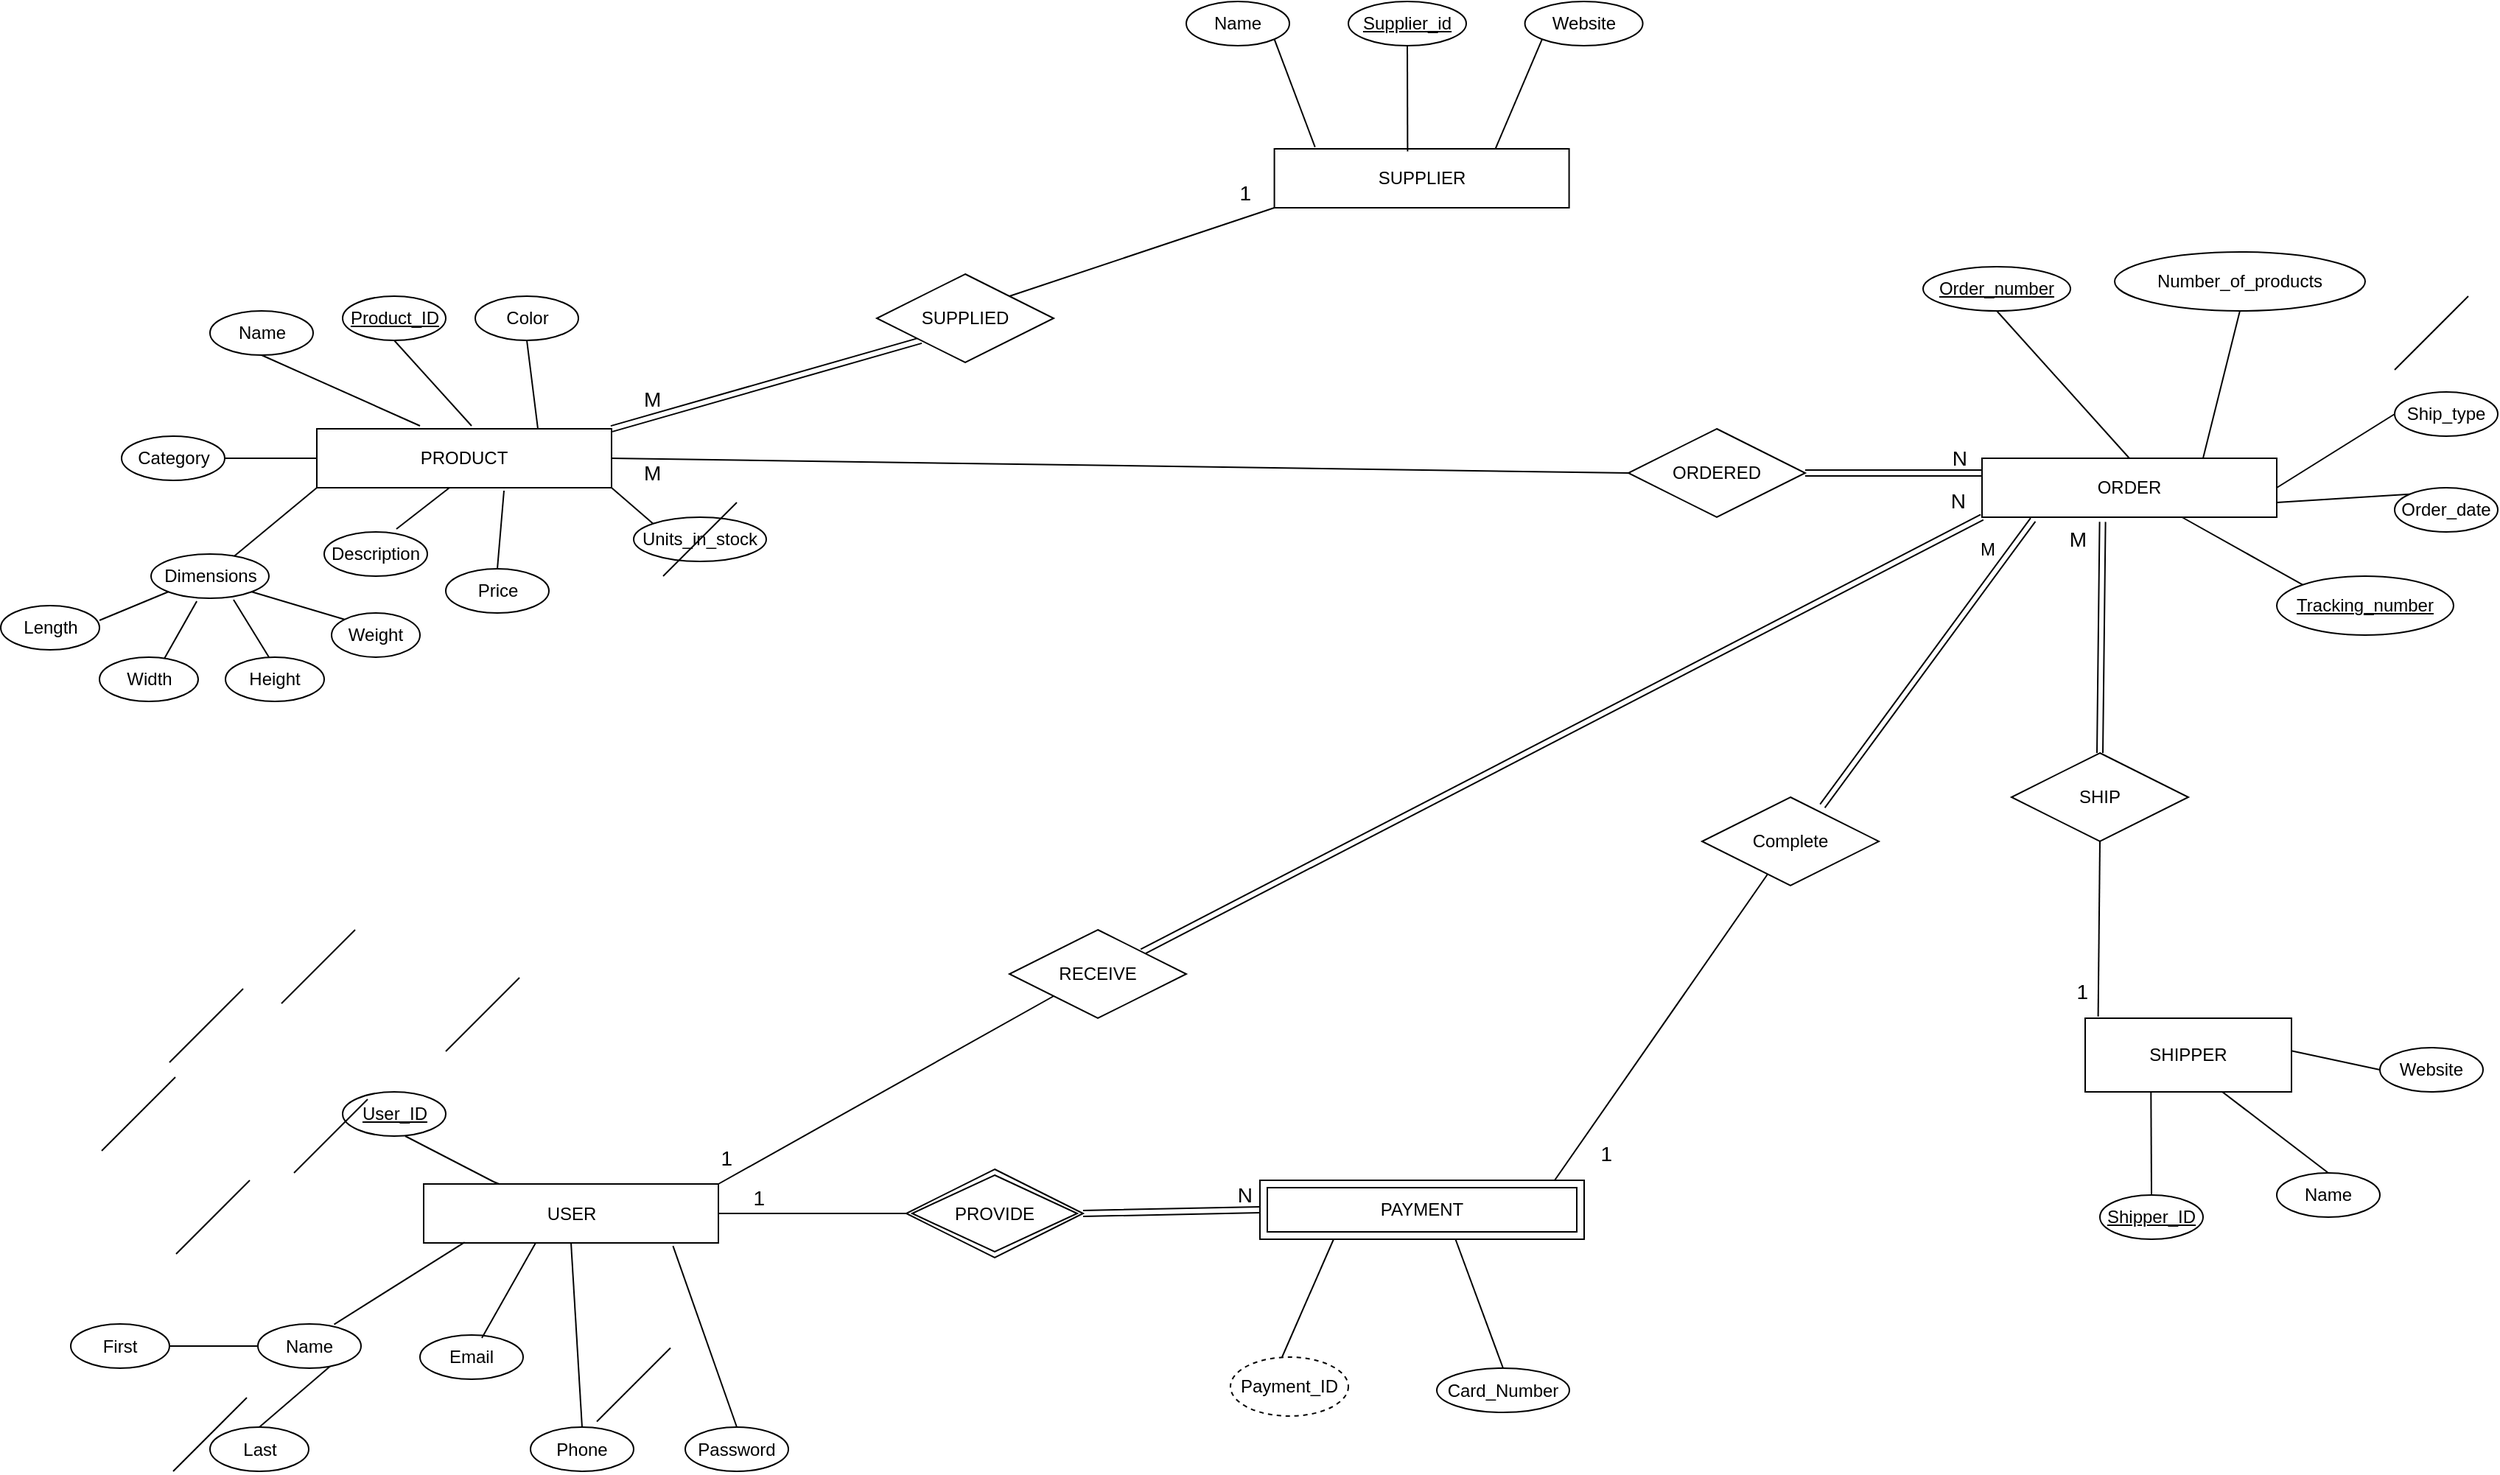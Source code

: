 <mxfile version="14.5.10" type="github">
  <diagram id="3i-3SIlNTPq4TQIizfsc" name="Page-1">
    <mxGraphModel dx="3092" dy="1292" grid="1" gridSize="10" guides="1" tooltips="1" connect="1" arrows="1" fold="1" page="1" pageScale="1" pageWidth="1200" pageHeight="1920" math="0" shadow="0">
      <root>
        <mxCell id="0" />
        <mxCell id="1" parent="0" />
        <mxCell id="3DuDrnzEsan1U2cVSjnY-1" value="PRODUCT" style="whiteSpace=wrap;html=1;align=center;" parent="1" vertex="1">
          <mxGeometry x="-170" y="330" width="200" height="40" as="geometry" />
        </mxCell>
        <mxCell id="3DuDrnzEsan1U2cVSjnY-2" value="SUPPLIER" style="whiteSpace=wrap;html=1;align=center;" parent="1" vertex="1">
          <mxGeometry x="479.79" y="140" width="200" height="40" as="geometry" />
        </mxCell>
        <mxCell id="3DuDrnzEsan1U2cVSjnY-3" value="USER" style="whiteSpace=wrap;html=1;align=center;" parent="1" vertex="1">
          <mxGeometry x="-97.5" y="842.5" width="200" height="40" as="geometry" />
        </mxCell>
        <mxCell id="3DuDrnzEsan1U2cVSjnY-4" value="ORDER" style="whiteSpace=wrap;html=1;align=center;" parent="1" vertex="1">
          <mxGeometry x="960" y="350" width="200" height="40" as="geometry" />
        </mxCell>
        <mxCell id="3DuDrnzEsan1U2cVSjnY-7" value="&lt;u&gt;Product_ID&lt;/u&gt;" style="ellipse;whiteSpace=wrap;html=1;align=center;" parent="1" vertex="1">
          <mxGeometry x="-152.5" y="240" width="70" height="30" as="geometry" />
        </mxCell>
        <mxCell id="3DuDrnzEsan1U2cVSjnY-8" value="Name" style="ellipse;whiteSpace=wrap;html=1;align=center;" parent="1" vertex="1">
          <mxGeometry x="-242.5" y="250" width="70" height="30" as="geometry" />
        </mxCell>
        <mxCell id="3DuDrnzEsan1U2cVSjnY-11" value="Units_in_stock" style="ellipse;whiteSpace=wrap;html=1;align=center;" parent="1" vertex="1">
          <mxGeometry x="45" y="390" width="90" height="30" as="geometry" />
        </mxCell>
        <mxCell id="3DuDrnzEsan1U2cVSjnY-12" value="Price" style="ellipse;whiteSpace=wrap;html=1;align=center;" parent="1" vertex="1">
          <mxGeometry x="-82.5" y="425" width="70" height="30" as="geometry" />
        </mxCell>
        <mxCell id="3DuDrnzEsan1U2cVSjnY-13" value="Description" style="ellipse;whiteSpace=wrap;html=1;align=center;" parent="1" vertex="1">
          <mxGeometry x="-165" y="400" width="70" height="30" as="geometry" />
        </mxCell>
        <mxCell id="3DuDrnzEsan1U2cVSjnY-14" value="Category" style="ellipse;whiteSpace=wrap;html=1;align=center;" parent="1" vertex="1">
          <mxGeometry x="-302.5" y="335" width="70" height="30" as="geometry" />
        </mxCell>
        <mxCell id="3DuDrnzEsan1U2cVSjnY-15" value="Dimensions" style="ellipse;whiteSpace=wrap;html=1;align=center;" parent="1" vertex="1">
          <mxGeometry x="-282.5" y="415" width="80" height="30" as="geometry" />
        </mxCell>
        <mxCell id="3DuDrnzEsan1U2cVSjnY-27" value="" style="endArrow=none;html=1;rounded=0;entryX=0.5;entryY=1;entryDx=0;entryDy=0;" parent="1" target="3DuDrnzEsan1U2cVSjnY-7" edge="1">
          <mxGeometry relative="1" as="geometry">
            <mxPoint x="-65" y="328" as="sourcePoint" />
            <mxPoint x="310" y="460" as="targetPoint" />
          </mxGeometry>
        </mxCell>
        <mxCell id="3DuDrnzEsan1U2cVSjnY-28" value="" style="endArrow=none;html=1;rounded=0;entryX=0.5;entryY=1;entryDx=0;entryDy=0;" parent="1" target="3DuDrnzEsan1U2cVSjnY-8" edge="1">
          <mxGeometry relative="1" as="geometry">
            <mxPoint x="-100" y="328" as="sourcePoint" />
            <mxPoint x="-134" y="300" as="targetPoint" />
          </mxGeometry>
        </mxCell>
        <mxCell id="3DuDrnzEsan1U2cVSjnY-29" value="" style="endArrow=none;html=1;rounded=0;exitX=0.5;exitY=0;exitDx=0;exitDy=0;" parent="1" source="3DuDrnzEsan1U2cVSjnY-12" edge="1">
          <mxGeometry relative="1" as="geometry">
            <mxPoint x="-43" y="400" as="sourcePoint" />
            <mxPoint x="-43" y="372" as="targetPoint" />
          </mxGeometry>
        </mxCell>
        <mxCell id="3DuDrnzEsan1U2cVSjnY-30" value="" style="endArrow=none;html=1;rounded=0;entryX=0;entryY=0.5;entryDx=0;entryDy=0;exitX=1;exitY=0.5;exitDx=0;exitDy=0;" parent="1" source="3DuDrnzEsan1U2cVSjnY-14" target="3DuDrnzEsan1U2cVSjnY-1" edge="1">
          <mxGeometry relative="1" as="geometry">
            <mxPoint x="-186" y="398" as="sourcePoint" />
            <mxPoint x="-150" y="370" as="targetPoint" />
          </mxGeometry>
        </mxCell>
        <mxCell id="3DuDrnzEsan1U2cVSjnY-31" value="" style="endArrow=none;html=1;rounded=0;entryX=0.5;entryY=1;entryDx=0;entryDy=0;exitX=0.945;exitY=-0.05;exitDx=0;exitDy=0;exitPerimeter=0;" parent="1" edge="1">
          <mxGeometry relative="1" as="geometry">
            <mxPoint x="-116" y="398" as="sourcePoint" />
            <mxPoint x="-80" y="370" as="targetPoint" />
          </mxGeometry>
        </mxCell>
        <mxCell id="3DuDrnzEsan1U2cVSjnY-32" value="" style="endArrow=none;html=1;rounded=0;entryX=0.5;entryY=1;entryDx=0;entryDy=0;exitX=0.75;exitY=0;exitDx=0;exitDy=0;" parent="1" source="3DuDrnzEsan1U2cVSjnY-1" edge="1">
          <mxGeometry relative="1" as="geometry">
            <mxPoint x="-65" y="328" as="sourcePoint" />
            <mxPoint x="-27.5" y="270" as="targetPoint" />
          </mxGeometry>
        </mxCell>
        <mxCell id="3DuDrnzEsan1U2cVSjnY-33" value="" style="endArrow=none;html=1;rounded=0;entryX=0;entryY=0;entryDx=0;entryDy=0;exitX=1;exitY=1;exitDx=0;exitDy=0;" parent="1" source="3DuDrnzEsan1U2cVSjnY-1" target="3DuDrnzEsan1U2cVSjnY-11" edge="1">
          <mxGeometry relative="1" as="geometry">
            <mxPoint x="79" y="388" as="sourcePoint" />
            <mxPoint x="41.96" y="403" as="targetPoint" />
          </mxGeometry>
        </mxCell>
        <mxCell id="3DuDrnzEsan1U2cVSjnY-36" value="" style="endArrow=none;html=1;rounded=0;exitX=0;exitY=1;exitDx=0;exitDy=0;" parent="1" source="3DuDrnzEsan1U2cVSjnY-1" target="3DuDrnzEsan1U2cVSjnY-15" edge="1">
          <mxGeometry relative="1" as="geometry">
            <mxPoint x="-40" y="530" as="sourcePoint" />
            <mxPoint x="120" y="530" as="targetPoint" />
          </mxGeometry>
        </mxCell>
        <mxCell id="3DuDrnzEsan1U2cVSjnY-40" value="Weight" style="ellipse;whiteSpace=wrap;html=1;align=center;" parent="1" vertex="1">
          <mxGeometry x="-160" y="455" width="60" height="30" as="geometry" />
        </mxCell>
        <mxCell id="3DuDrnzEsan1U2cVSjnY-41" value="" style="endArrow=none;html=1;rounded=0;entryX=1;entryY=1;entryDx=0;entryDy=0;exitX=0;exitY=0;exitDx=0;exitDy=0;" parent="1" source="3DuDrnzEsan1U2cVSjnY-40" target="3DuDrnzEsan1U2cVSjnY-15" edge="1">
          <mxGeometry relative="1" as="geometry">
            <mxPoint x="10" y="570" as="sourcePoint" />
            <mxPoint x="170" y="570" as="targetPoint" />
          </mxGeometry>
        </mxCell>
        <mxCell id="3DuDrnzEsan1U2cVSjnY-42" value="" style="endArrow=none;html=1;rounded=0;entryX=0.7;entryY=1.033;entryDx=0;entryDy=0;exitX=0.5;exitY=0;exitDx=0;exitDy=0;entryPerimeter=0;" parent="1" target="3DuDrnzEsan1U2cVSjnY-15" edge="1">
          <mxGeometry relative="1" as="geometry">
            <mxPoint x="-202.5" y="485" as="sourcePoint" />
            <mxPoint x="200" y="600" as="targetPoint" />
          </mxGeometry>
        </mxCell>
        <mxCell id="3DuDrnzEsan1U2cVSjnY-43" value="" style="endArrow=none;html=1;rounded=0;exitX=0.733;exitY=0.033;exitDx=0;exitDy=0;entryX=0.388;entryY=1.067;entryDx=0;entryDy=0;entryPerimeter=0;exitPerimeter=0;" parent="1" target="3DuDrnzEsan1U2cVSjnY-15" edge="1">
          <mxGeometry relative="1" as="geometry">
            <mxPoint x="-273.52" y="485.99" as="sourcePoint" />
            <mxPoint x="330" y="480" as="targetPoint" />
          </mxGeometry>
        </mxCell>
        <mxCell id="3DuDrnzEsan1U2cVSjnY-45" value="" style="endArrow=none;html=1;rounded=0;exitX=1;exitY=0.5;exitDx=0;exitDy=0;entryX=0;entryY=1;entryDx=0;entryDy=0;" parent="1" target="3DuDrnzEsan1U2cVSjnY-15" edge="1">
          <mxGeometry relative="1" as="geometry">
            <mxPoint x="-317.5" y="460" as="sourcePoint" />
            <mxPoint x="310" y="460" as="targetPoint" />
          </mxGeometry>
        </mxCell>
        <mxCell id="3DuDrnzEsan1U2cVSjnY-50" value="Supplier_id" style="ellipse;whiteSpace=wrap;html=1;align=center;fontStyle=4;" parent="1" vertex="1">
          <mxGeometry x="530" y="40" width="80" height="30" as="geometry" />
        </mxCell>
        <mxCell id="3DuDrnzEsan1U2cVSjnY-51" value="Name" style="ellipse;whiteSpace=wrap;html=1;align=center;" parent="1" vertex="1">
          <mxGeometry x="420" y="40" width="70" height="30" as="geometry" />
        </mxCell>
        <mxCell id="3DuDrnzEsan1U2cVSjnY-52" value="Website" style="ellipse;whiteSpace=wrap;html=1;align=center;" parent="1" vertex="1">
          <mxGeometry x="649.79" y="40" width="80" height="30" as="geometry" />
        </mxCell>
        <mxCell id="3DuDrnzEsan1U2cVSjnY-53" value="" style="endArrow=none;html=1;rounded=0;entryX=0.138;entryY=-0.029;entryDx=0;entryDy=0;entryPerimeter=0;exitX=1;exitY=1;exitDx=0;exitDy=0;" parent="1" source="3DuDrnzEsan1U2cVSjnY-51" target="3DuDrnzEsan1U2cVSjnY-2" edge="1">
          <mxGeometry relative="1" as="geometry">
            <mxPoint x="439.79" y="379" as="sourcePoint" />
            <mxPoint x="599.79" y="379" as="targetPoint" />
          </mxGeometry>
        </mxCell>
        <mxCell id="3DuDrnzEsan1U2cVSjnY-54" value="" style="endArrow=none;html=1;rounded=0;entryX=0.452;entryY=0.043;entryDx=0;entryDy=0;exitX=0.5;exitY=1;exitDx=0;exitDy=0;entryPerimeter=0;" parent="1" source="3DuDrnzEsan1U2cVSjnY-50" target="3DuDrnzEsan1U2cVSjnY-2" edge="1">
          <mxGeometry relative="1" as="geometry">
            <mxPoint x="449.79" y="389" as="sourcePoint" />
            <mxPoint x="609.79" y="389" as="targetPoint" />
          </mxGeometry>
        </mxCell>
        <mxCell id="3DuDrnzEsan1U2cVSjnY-55" value="" style="endArrow=none;html=1;rounded=0;entryX=0.75;entryY=0;entryDx=0;entryDy=0;exitX=0;exitY=1;exitDx=0;exitDy=0;" parent="1" source="3DuDrnzEsan1U2cVSjnY-52" target="3DuDrnzEsan1U2cVSjnY-2" edge="1">
          <mxGeometry relative="1" as="geometry">
            <mxPoint x="670" y="80" as="sourcePoint" />
            <mxPoint x="659.79" y="181" as="targetPoint" />
          </mxGeometry>
        </mxCell>
        <mxCell id="3DuDrnzEsan1U2cVSjnY-62" value="" style="endArrow=none;html=1;rounded=0;entryX=0;entryY=1;entryDx=0;entryDy=0;exitX=1;exitY=0;exitDx=0;exitDy=0;" parent="1" source="3DuDrnzEsan1U2cVSjnY-126" target="3DuDrnzEsan1U2cVSjnY-2" edge="1">
          <mxGeometry relative="1" as="geometry">
            <mxPoint x="302.5" y="256.25" as="sourcePoint" />
            <mxPoint x="620" y="320" as="targetPoint" />
            <Array as="points" />
          </mxGeometry>
        </mxCell>
        <mxCell id="3DuDrnzEsan1U2cVSjnY-63" value="&lt;font style=&quot;font-size: 14px&quot;&gt;1&lt;/font&gt;" style="resizable=0;html=1;align=right;verticalAlign=bottom;" parent="3DuDrnzEsan1U2cVSjnY-62" connectable="0" vertex="1">
          <mxGeometry x="1" relative="1" as="geometry">
            <mxPoint x="-15.23" y="0.15" as="offset" />
          </mxGeometry>
        </mxCell>
        <mxCell id="3DuDrnzEsan1U2cVSjnY-64" value="" style="shape=link;html=1;rounded=0;entryX=0;entryY=1;entryDx=0;entryDy=0;exitX=1;exitY=0;exitDx=0;exitDy=0;" parent="1" source="3DuDrnzEsan1U2cVSjnY-1" target="3DuDrnzEsan1U2cVSjnY-126" edge="1">
          <mxGeometry relative="1" as="geometry">
            <mxPoint x="15" y="275" as="sourcePoint" />
            <mxPoint x="247.5" y="283.75" as="targetPoint" />
            <Array as="points" />
          </mxGeometry>
        </mxCell>
        <mxCell id="3DuDrnzEsan1U2cVSjnY-65" value="&lt;font style=&quot;font-size: 14px&quot;&gt;M&lt;/font&gt;" style="resizable=0;html=1;align=left;verticalAlign=bottom;" parent="3DuDrnzEsan1U2cVSjnY-64" connectable="0" vertex="1">
          <mxGeometry x="-1" relative="1" as="geometry">
            <mxPoint x="20" y="-10" as="offset" />
          </mxGeometry>
        </mxCell>
        <mxCell id="3DuDrnzEsan1U2cVSjnY-66" value="" style="resizable=0;html=1;align=right;verticalAlign=bottom;" parent="3DuDrnzEsan1U2cVSjnY-64" connectable="0" vertex="1">
          <mxGeometry x="1" relative="1" as="geometry" />
        </mxCell>
        <mxCell id="3DuDrnzEsan1U2cVSjnY-68" value="Order_date" style="ellipse;whiteSpace=wrap;html=1;align=center;" parent="1" vertex="1">
          <mxGeometry x="1240" y="370" width="70" height="30" as="geometry" />
        </mxCell>
        <mxCell id="3DuDrnzEsan1U2cVSjnY-69" value="&lt;u&gt;Tracking_number&lt;/u&gt;" style="ellipse;whiteSpace=wrap;html=1;align=center;" parent="1" vertex="1">
          <mxGeometry x="1160" y="430" width="120" height="40" as="geometry" />
        </mxCell>
        <mxCell id="3DuDrnzEsan1U2cVSjnY-70" value="&lt;u&gt;Order_number&lt;/u&gt;" style="ellipse;whiteSpace=wrap;html=1;align=center;" parent="1" vertex="1">
          <mxGeometry x="920" y="220" width="100" height="30" as="geometry" />
        </mxCell>
        <mxCell id="3DuDrnzEsan1U2cVSjnY-71" value="Password" style="ellipse;whiteSpace=wrap;html=1;align=center;" parent="1" vertex="1">
          <mxGeometry x="80" y="1007.5" width="70" height="30" as="geometry" />
        </mxCell>
        <mxCell id="3DuDrnzEsan1U2cVSjnY-73" value="Email" style="ellipse;whiteSpace=wrap;html=1;align=center;" parent="1" vertex="1">
          <mxGeometry x="-100" y="945" width="70" height="30" as="geometry" />
        </mxCell>
        <mxCell id="3DuDrnzEsan1U2cVSjnY-74" value="Phone" style="ellipse;whiteSpace=wrap;html=1;align=center;" parent="1" vertex="1">
          <mxGeometry x="-25" y="1007.5" width="70" height="30" as="geometry" />
        </mxCell>
        <mxCell id="3DuDrnzEsan1U2cVSjnY-76" value="Name" style="ellipse;whiteSpace=wrap;html=1;align=center;" parent="1" vertex="1">
          <mxGeometry x="-210" y="937.5" width="70" height="30" as="geometry" />
        </mxCell>
        <mxCell id="3DuDrnzEsan1U2cVSjnY-77" value="&lt;u&gt;User_ID&lt;/u&gt;" style="ellipse;whiteSpace=wrap;html=1;align=center;" parent="1" vertex="1">
          <mxGeometry x="-152.5" y="780" width="70" height="30" as="geometry" />
        </mxCell>
        <mxCell id="3DuDrnzEsan1U2cVSjnY-91" value="" style="endArrow=none;html=1;rounded=0;" parent="1" target="3DuDrnzEsan1U2cVSjnY-3" edge="1">
          <mxGeometry relative="1" as="geometry">
            <mxPoint x="-110" y="810" as="sourcePoint" />
            <mxPoint x="162.5" y="752.5" as="targetPoint" />
            <Array as="points">
              <mxPoint x="-50" y="841" />
            </Array>
          </mxGeometry>
        </mxCell>
        <mxCell id="3DuDrnzEsan1U2cVSjnY-92" value="" style="endArrow=none;html=1;rounded=0;exitX=0.5;exitY=0;exitDx=0;exitDy=0;entryX=0.846;entryY=1.052;entryDx=0;entryDy=0;entryPerimeter=0;" parent="1" source="3DuDrnzEsan1U2cVSjnY-71" target="3DuDrnzEsan1U2cVSjnY-3" edge="1">
          <mxGeometry relative="1" as="geometry">
            <mxPoint x="12.5" y="812.5" as="sourcePoint" />
            <mxPoint x="12.5" y="852.5" as="targetPoint" />
          </mxGeometry>
        </mxCell>
        <mxCell id="3DuDrnzEsan1U2cVSjnY-93" value="" style="endArrow=none;html=1;rounded=0;exitX=0.739;exitY=0.01;exitDx=0;exitDy=0;entryX=0.139;entryY=0.989;entryDx=0;entryDy=0;entryPerimeter=0;exitPerimeter=0;" parent="1" source="3DuDrnzEsan1U2cVSjnY-76" target="3DuDrnzEsan1U2cVSjnY-3" edge="1">
          <mxGeometry relative="1" as="geometry">
            <mxPoint x="22.5" y="822.5" as="sourcePoint" />
            <mxPoint x="22.5" y="862.5" as="targetPoint" />
          </mxGeometry>
        </mxCell>
        <mxCell id="3DuDrnzEsan1U2cVSjnY-94" value="" style="endArrow=none;html=1;rounded=0;exitX=0.5;exitY=1;exitDx=0;exitDy=0;entryX=0.5;entryY=0;entryDx=0;entryDy=0;" parent="1" source="3DuDrnzEsan1U2cVSjnY-3" target="3DuDrnzEsan1U2cVSjnY-74" edge="1">
          <mxGeometry relative="1" as="geometry">
            <mxPoint x="32.5" y="832.5" as="sourcePoint" />
            <mxPoint x="32.5" y="872.5" as="targetPoint" />
          </mxGeometry>
        </mxCell>
        <mxCell id="3DuDrnzEsan1U2cVSjnY-95" value="" style="endArrow=none;html=1;rounded=0;exitX=0.38;exitY=1;exitDx=0;exitDy=0;entryX=0.6;entryY=0.067;entryDx=0;entryDy=0;entryPerimeter=0;exitPerimeter=0;" parent="1" source="3DuDrnzEsan1U2cVSjnY-3" target="3DuDrnzEsan1U2cVSjnY-73" edge="1">
          <mxGeometry relative="1" as="geometry">
            <mxPoint x="42.5" y="842.5" as="sourcePoint" />
            <mxPoint x="42.5" y="882.5" as="targetPoint" />
          </mxGeometry>
        </mxCell>
        <mxCell id="3DuDrnzEsan1U2cVSjnY-102" value="" style="endArrow=none;html=1;rounded=0;exitX=1;exitY=0.5;exitDx=0;exitDy=0;entryX=0;entryY=0.5;entryDx=0;entryDy=0;" parent="1" target="3DuDrnzEsan1U2cVSjnY-76" edge="1">
          <mxGeometry relative="1" as="geometry">
            <mxPoint x="-270" y="952.5" as="sourcePoint" />
            <mxPoint x="470" y="847.5" as="targetPoint" />
          </mxGeometry>
        </mxCell>
        <mxCell id="3DuDrnzEsan1U2cVSjnY-104" value="" style="endArrow=none;html=1;rounded=0;entryX=0.5;entryY=0;entryDx=0;entryDy=0;exitX=0.698;exitY=0.962;exitDx=0;exitDy=0;exitPerimeter=0;" parent="1" source="3DuDrnzEsan1U2cVSjnY-76" edge="1" target="bN4o5bxp5I-mQc-vzXtk-14">
          <mxGeometry relative="1" as="geometry">
            <mxPoint x="-250.0" y="972.5" as="sourcePoint" />
            <mxPoint x="-132.5" y="1007.5" as="targetPoint" />
          </mxGeometry>
        </mxCell>
        <mxCell id="3DuDrnzEsan1U2cVSjnY-105" value="Number_of_products" style="ellipse;whiteSpace=wrap;html=1;align=center;" parent="1" vertex="1">
          <mxGeometry x="1050" y="210" width="170" height="40" as="geometry" />
        </mxCell>
        <mxCell id="3DuDrnzEsan1U2cVSjnY-107" value="Ship_type" style="ellipse;whiteSpace=wrap;html=1;align=center;" parent="1" vertex="1">
          <mxGeometry x="1240" y="305" width="70" height="30" as="geometry" />
        </mxCell>
        <mxCell id="3DuDrnzEsan1U2cVSjnY-109" value="" style="endArrow=none;html=1;rounded=0;entryX=0.5;entryY=1;entryDx=0;entryDy=0;exitX=0.5;exitY=0;exitDx=0;exitDy=0;" parent="1" source="3DuDrnzEsan1U2cVSjnY-4" target="3DuDrnzEsan1U2cVSjnY-70" edge="1">
          <mxGeometry relative="1" as="geometry">
            <mxPoint x="720" y="430" as="sourcePoint" />
            <mxPoint x="880" y="430" as="targetPoint" />
          </mxGeometry>
        </mxCell>
        <mxCell id="3DuDrnzEsan1U2cVSjnY-111" value="" style="endArrow=none;html=1;rounded=0;entryX=0;entryY=0.5;entryDx=0;entryDy=0;exitX=1;exitY=0.5;exitDx=0;exitDy=0;" parent="1" source="3DuDrnzEsan1U2cVSjnY-4" target="3DuDrnzEsan1U2cVSjnY-107" edge="1">
          <mxGeometry relative="1" as="geometry">
            <mxPoint x="730" y="440" as="sourcePoint" />
            <mxPoint x="890" y="440" as="targetPoint" />
          </mxGeometry>
        </mxCell>
        <mxCell id="3DuDrnzEsan1U2cVSjnY-112" value="" style="endArrow=none;html=1;rounded=0;exitX=0;exitY=0;exitDx=0;exitDy=0;" parent="1" source="3DuDrnzEsan1U2cVSjnY-69" target="3DuDrnzEsan1U2cVSjnY-4" edge="1">
          <mxGeometry relative="1" as="geometry">
            <mxPoint x="740" y="450" as="sourcePoint" />
            <mxPoint x="900" y="450" as="targetPoint" />
          </mxGeometry>
        </mxCell>
        <mxCell id="3DuDrnzEsan1U2cVSjnY-113" value="" style="endArrow=none;html=1;rounded=0;entryX=0;entryY=0;entryDx=0;entryDy=0;exitX=1;exitY=0.75;exitDx=0;exitDy=0;" parent="1" source="3DuDrnzEsan1U2cVSjnY-4" target="3DuDrnzEsan1U2cVSjnY-68" edge="1">
          <mxGeometry relative="1" as="geometry">
            <mxPoint x="960" y="523.57" as="sourcePoint" />
            <mxPoint x="1120" y="523.57" as="targetPoint" />
          </mxGeometry>
        </mxCell>
        <mxCell id="3DuDrnzEsan1U2cVSjnY-114" value="" style="endArrow=none;html=1;rounded=0;entryX=0.5;entryY=1;entryDx=0;entryDy=0;exitX=0.75;exitY=0;exitDx=0;exitDy=0;" parent="1" source="3DuDrnzEsan1U2cVSjnY-4" target="3DuDrnzEsan1U2cVSjnY-105" edge="1">
          <mxGeometry relative="1" as="geometry">
            <mxPoint x="990" y="315" as="sourcePoint" />
            <mxPoint x="1150" y="315" as="targetPoint" />
          </mxGeometry>
        </mxCell>
        <mxCell id="3DuDrnzEsan1U2cVSjnY-115" value="Website" style="ellipse;whiteSpace=wrap;html=1;align=center;" parent="1" vertex="1">
          <mxGeometry x="1230" y="750" width="70" height="30" as="geometry" />
        </mxCell>
        <mxCell id="3DuDrnzEsan1U2cVSjnY-116" value="Name" style="ellipse;whiteSpace=wrap;html=1;align=center;" parent="1" vertex="1">
          <mxGeometry x="1160" y="835" width="70" height="30" as="geometry" />
        </mxCell>
        <mxCell id="3DuDrnzEsan1U2cVSjnY-117" value="Card_Number" style="ellipse;whiteSpace=wrap;html=1;align=center;" parent="1" vertex="1">
          <mxGeometry x="590" y="967.5" width="90" height="30" as="geometry" />
        </mxCell>
        <mxCell id="3DuDrnzEsan1U2cVSjnY-119" value="&lt;u&gt;Shipper_ID&lt;/u&gt;" style="ellipse;whiteSpace=wrap;html=1;align=center;" parent="1" vertex="1">
          <mxGeometry x="1040" y="850" width="70" height="30" as="geometry" />
        </mxCell>
        <mxCell id="3DuDrnzEsan1U2cVSjnY-120" value="" style="endArrow=none;html=1;rounded=0;entryX=0.5;entryY=0;entryDx=0;entryDy=0;exitX=0.573;exitY=1.025;exitDx=0;exitDy=0;exitPerimeter=0;" parent="1" target="3DuDrnzEsan1U2cVSjnY-119" edge="1">
          <mxGeometry relative="1" as="geometry">
            <mxPoint x="1074.6" y="771" as="sourcePoint" />
            <mxPoint x="680" y="835" as="targetPoint" />
          </mxGeometry>
        </mxCell>
        <mxCell id="3DuDrnzEsan1U2cVSjnY-121" value="" style="endArrow=none;html=1;rounded=0;entryX=0.5;entryY=0;entryDx=0;entryDy=0;exitX=0.75;exitY=1;exitDx=0;exitDy=0;" parent="1" target="3DuDrnzEsan1U2cVSjnY-116" edge="1">
          <mxGeometry relative="1" as="geometry">
            <mxPoint x="1110" y="770" as="sourcePoint" />
            <mxPoint x="690" y="845" as="targetPoint" />
          </mxGeometry>
        </mxCell>
        <mxCell id="3DuDrnzEsan1U2cVSjnY-122" value="" style="endArrow=none;html=1;rounded=0;entryX=0;entryY=0.5;entryDx=0;entryDy=0;exitX=1;exitY=0.5;exitDx=0;exitDy=0;" parent="1" target="3DuDrnzEsan1U2cVSjnY-115" edge="1">
          <mxGeometry relative="1" as="geometry">
            <mxPoint x="1160" y="750" as="sourcePoint" />
            <mxPoint x="700" y="855" as="targetPoint" />
          </mxGeometry>
        </mxCell>
        <mxCell id="3DuDrnzEsan1U2cVSjnY-123" value="" style="endArrow=none;html=1;rounded=0;exitX=0.5;exitY=0;exitDx=0;exitDy=0;entryX=0.25;entryY=1;entryDx=0;entryDy=0;" parent="1" edge="1">
          <mxGeometry relative="1" as="geometry">
            <mxPoint x="485" y="960" as="sourcePoint" />
            <mxPoint x="520" y="880" as="targetPoint" />
          </mxGeometry>
        </mxCell>
        <mxCell id="3DuDrnzEsan1U2cVSjnY-124" value="" style="endArrow=none;html=1;rounded=0;entryX=0.5;entryY=0;entryDx=0;entryDy=0;" parent="1" target="3DuDrnzEsan1U2cVSjnY-117" edge="1">
          <mxGeometry relative="1" as="geometry">
            <mxPoint x="599" y="870" as="sourcePoint" />
            <mxPoint x="820" y="899.29" as="targetPoint" />
          </mxGeometry>
        </mxCell>
        <mxCell id="3DuDrnzEsan1U2cVSjnY-126" value="SUPPLIED" style="shape=rhombus;perimeter=rhombusPerimeter;whiteSpace=wrap;html=1;align=center;" parent="1" vertex="1">
          <mxGeometry x="210" y="225" width="120" height="60" as="geometry" />
        </mxCell>
        <mxCell id="3DuDrnzEsan1U2cVSjnY-127" value="ORDERED" style="shape=rhombus;perimeter=rhombusPerimeter;whiteSpace=wrap;html=1;align=center;" parent="1" vertex="1">
          <mxGeometry x="720" y="330" width="120" height="60" as="geometry" />
        </mxCell>
        <mxCell id="3DuDrnzEsan1U2cVSjnY-135" value="" style="endArrow=none;html=1;rounded=0;entryX=0;entryY=0.5;entryDx=0;entryDy=0;exitX=1;exitY=0.5;exitDx=0;exitDy=0;" parent="1" source="3DuDrnzEsan1U2cVSjnY-1" target="3DuDrnzEsan1U2cVSjnY-127" edge="1">
          <mxGeometry relative="1" as="geometry">
            <mxPoint x="30" y="320" as="sourcePoint" />
            <mxPoint x="730" y="450" as="targetPoint" />
          </mxGeometry>
        </mxCell>
        <mxCell id="3DuDrnzEsan1U2cVSjnY-136" value="&lt;font style=&quot;font-size: 14px&quot;&gt;M&lt;/font&gt;" style="resizable=0;html=1;align=left;verticalAlign=bottom;" parent="3DuDrnzEsan1U2cVSjnY-135" connectable="0" vertex="1">
          <mxGeometry x="-1" relative="1" as="geometry">
            <mxPoint x="20" y="20" as="offset" />
          </mxGeometry>
        </mxCell>
        <mxCell id="3DuDrnzEsan1U2cVSjnY-137" value="" style="resizable=0;html=1;align=right;verticalAlign=bottom;" parent="3DuDrnzEsan1U2cVSjnY-135" connectable="0" vertex="1">
          <mxGeometry x="1" relative="1" as="geometry" />
        </mxCell>
        <mxCell id="3DuDrnzEsan1U2cVSjnY-140" value="" style="shape=link;html=1;rounded=0;entryX=0;entryY=0.25;entryDx=0;entryDy=0;exitX=1;exitY=0.5;exitDx=0;exitDy=0;" parent="1" source="3DuDrnzEsan1U2cVSjnY-127" target="3DuDrnzEsan1U2cVSjnY-4" edge="1">
          <mxGeometry relative="1" as="geometry">
            <mxPoint x="530" y="570" as="sourcePoint" />
            <mxPoint x="690" y="570" as="targetPoint" />
          </mxGeometry>
        </mxCell>
        <mxCell id="3DuDrnzEsan1U2cVSjnY-141" value="&lt;font style=&quot;font-size: 14px&quot;&gt;N&lt;/font&gt;" style="resizable=0;html=1;align=right;verticalAlign=bottom;" parent="3DuDrnzEsan1U2cVSjnY-140" connectable="0" vertex="1">
          <mxGeometry x="1" relative="1" as="geometry">
            <mxPoint x="-9.34" as="offset" />
          </mxGeometry>
        </mxCell>
        <mxCell id="3DuDrnzEsan1U2cVSjnY-157" value="" style="shape=link;html=1;rounded=0;entryX=0.409;entryY=1.079;entryDx=0;entryDy=0;exitX=0.5;exitY=0;exitDx=0;exitDy=0;entryPerimeter=0;" parent="1" target="3DuDrnzEsan1U2cVSjnY-4" edge="1">
          <mxGeometry relative="1" as="geometry">
            <mxPoint x="1040" y="550" as="sourcePoint" />
            <mxPoint x="1050" y="420" as="targetPoint" />
          </mxGeometry>
        </mxCell>
        <mxCell id="3DuDrnzEsan1U2cVSjnY-158" value="&lt;font style=&quot;font-size: 14px&quot;&gt;M&lt;/font&gt;" style="resizable=0;html=1;align=right;verticalAlign=bottom;" parent="3DuDrnzEsan1U2cVSjnY-157" connectable="0" vertex="1">
          <mxGeometry x="1" relative="1" as="geometry">
            <mxPoint x="-10" y="22.82" as="offset" />
          </mxGeometry>
        </mxCell>
        <mxCell id="3DuDrnzEsan1U2cVSjnY-159" value="" style="endArrow=none;html=1;rounded=0;exitX=0.5;exitY=1;exitDx=0;exitDy=0;entryX=0.394;entryY=-0.029;entryDx=0;entryDy=0;entryPerimeter=0;" parent="1" edge="1">
          <mxGeometry relative="1" as="geometry">
            <mxPoint x="1040" y="610" as="sourcePoint" />
            <mxPoint x="1038.8" y="728.84" as="targetPoint" />
          </mxGeometry>
        </mxCell>
        <mxCell id="3DuDrnzEsan1U2cVSjnY-160" value="&lt;font style=&quot;font-size: 14px&quot;&gt;1&lt;/font&gt;" style="resizable=0;html=1;align=right;verticalAlign=bottom;" parent="3DuDrnzEsan1U2cVSjnY-159" connectable="0" vertex="1">
          <mxGeometry x="1" relative="1" as="geometry">
            <mxPoint x="-6.01" y="-6" as="offset" />
          </mxGeometry>
        </mxCell>
        <mxCell id="3DuDrnzEsan1U2cVSjnY-162" value="" style="shape=link;html=1;rounded=0;entryX=0;entryY=1;entryDx=0;entryDy=0;exitX=1;exitY=0;exitDx=0;exitDy=0;" parent="1" source="3DuDrnzEsan1U2cVSjnY-164" target="3DuDrnzEsan1U2cVSjnY-4" edge="1">
          <mxGeometry relative="1" as="geometry">
            <mxPoint x="470" y="480" as="sourcePoint" />
            <mxPoint x="930" y="400" as="targetPoint" />
          </mxGeometry>
        </mxCell>
        <mxCell id="3DuDrnzEsan1U2cVSjnY-163" value="&lt;font style=&quot;font-size: 14px&quot;&gt;N&lt;/font&gt;" style="resizable=0;html=1;align=right;verticalAlign=bottom;" parent="3DuDrnzEsan1U2cVSjnY-162" connectable="0" vertex="1">
          <mxGeometry x="1" relative="1" as="geometry">
            <mxPoint x="-10.23" y="0.04" as="offset" />
          </mxGeometry>
        </mxCell>
        <mxCell id="3DuDrnzEsan1U2cVSjnY-164" value="RECEIVE" style="shape=rhombus;perimeter=rhombusPerimeter;whiteSpace=wrap;html=1;align=center;" parent="1" vertex="1">
          <mxGeometry x="300" y="670" width="120" height="60" as="geometry" />
        </mxCell>
        <mxCell id="3DuDrnzEsan1U2cVSjnY-165" value="" style="endArrow=none;html=1;rounded=0;entryX=1;entryY=0;entryDx=0;entryDy=0;exitX=0;exitY=1;exitDx=0;exitDy=0;" parent="1" source="3DuDrnzEsan1U2cVSjnY-164" target="3DuDrnzEsan1U2cVSjnY-3" edge="1">
          <mxGeometry relative="1" as="geometry">
            <mxPoint x="400" y="650" as="sourcePoint" />
            <mxPoint x="560" y="650" as="targetPoint" />
          </mxGeometry>
        </mxCell>
        <mxCell id="3DuDrnzEsan1U2cVSjnY-166" value="&lt;font style=&quot;font-size: 14px&quot;&gt;1&lt;/font&gt;" style="resizable=0;html=1;align=right;verticalAlign=bottom;" parent="3DuDrnzEsan1U2cVSjnY-165" connectable="0" vertex="1">
          <mxGeometry x="1" relative="1" as="geometry">
            <mxPoint x="9.95" y="-7.47" as="offset" />
          </mxGeometry>
        </mxCell>
        <mxCell id="3DuDrnzEsan1U2cVSjnY-169" value="" style="shape=link;html=1;rounded=0;entryX=0;entryY=0.5;entryDx=0;entryDy=0;exitX=1;exitY=0.5;exitDx=0;exitDy=0;" parent="1" edge="1">
          <mxGeometry relative="1" as="geometry">
            <mxPoint x="350" y="862.5" as="sourcePoint" />
            <mxPoint x="470" y="860" as="targetPoint" />
          </mxGeometry>
        </mxCell>
        <mxCell id="3DuDrnzEsan1U2cVSjnY-170" value="&lt;font style=&quot;font-size: 14px&quot;&gt;N&lt;/font&gt;" style="resizable=0;html=1;align=right;verticalAlign=bottom;" parent="3DuDrnzEsan1U2cVSjnY-169" connectable="0" vertex="1">
          <mxGeometry x="1" relative="1" as="geometry">
            <mxPoint x="-4.97" as="offset" />
          </mxGeometry>
        </mxCell>
        <mxCell id="3DuDrnzEsan1U2cVSjnY-171" value="" style="endArrow=none;html=1;rounded=0;entryX=1;entryY=0.5;entryDx=0;entryDy=0;exitX=0;exitY=0.5;exitDx=0;exitDy=0;" parent="1" target="3DuDrnzEsan1U2cVSjnY-3" edge="1">
          <mxGeometry relative="1" as="geometry">
            <mxPoint x="230" y="862.5" as="sourcePoint" />
            <mxPoint x="390" y="780" as="targetPoint" />
          </mxGeometry>
        </mxCell>
        <mxCell id="3DuDrnzEsan1U2cVSjnY-172" value="&lt;font style=&quot;font-size: 14px&quot;&gt;1&lt;/font&gt;" style="resizable=0;html=1;align=right;verticalAlign=bottom;" parent="3DuDrnzEsan1U2cVSjnY-171" connectable="0" vertex="1">
          <mxGeometry x="1" relative="1" as="geometry">
            <mxPoint x="32.14" as="offset" />
          </mxGeometry>
        </mxCell>
        <mxCell id="3DuDrnzEsan1U2cVSjnY-174" value="Complete" style="shape=rhombus;perimeter=rhombusPerimeter;whiteSpace=wrap;html=1;align=center;" parent="1" vertex="1">
          <mxGeometry x="770" y="580" width="120" height="60" as="geometry" />
        </mxCell>
        <mxCell id="3DuDrnzEsan1U2cVSjnY-179" value="" style="endArrow=none;html=1;rounded=0;entryX=1;entryY=0;entryDx=0;entryDy=0;" parent="1" source="3DuDrnzEsan1U2cVSjnY-174" edge="1">
          <mxGeometry relative="1" as="geometry">
            <mxPoint x="709.997" y="975.003" as="sourcePoint" />
            <mxPoint x="670" y="840" as="targetPoint" />
          </mxGeometry>
        </mxCell>
        <mxCell id="3DuDrnzEsan1U2cVSjnY-180" value="&lt;font style=&quot;font-size: 14px&quot;&gt;1&lt;/font&gt;" style="resizable=0;html=1;align=right;verticalAlign=bottom;" parent="3DuDrnzEsan1U2cVSjnY-179" connectable="0" vertex="1">
          <mxGeometry x="1" relative="1" as="geometry">
            <mxPoint x="39.88" y="-7.33" as="offset" />
          </mxGeometry>
        </mxCell>
        <mxCell id="3DuDrnzEsan1U2cVSjnY-183" value="" style="shape=link;html=1;rounded=0;entryX=0.173;entryY=1.043;entryDx=0;entryDy=0;entryPerimeter=0;exitX=0.681;exitY=0.1;exitDx=0;exitDy=0;exitPerimeter=0;" parent="1" source="3DuDrnzEsan1U2cVSjnY-174" target="3DuDrnzEsan1U2cVSjnY-4" edge="1">
          <mxGeometry relative="1" as="geometry">
            <mxPoint x="400" y="580" as="sourcePoint" />
            <mxPoint x="560" y="580" as="targetPoint" />
          </mxGeometry>
        </mxCell>
        <mxCell id="3DuDrnzEsan1U2cVSjnY-184" value="M" style="resizable=0;html=1;align=right;verticalAlign=bottom;" parent="3DuDrnzEsan1U2cVSjnY-183" connectable="0" vertex="1">
          <mxGeometry x="1" relative="1" as="geometry">
            <mxPoint x="-24.76" y="28.49" as="offset" />
          </mxGeometry>
        </mxCell>
        <mxCell id="bN4o5bxp5I-mQc-vzXtk-1" value="PAYMENT" style="shape=ext;margin=3;double=1;whiteSpace=wrap;html=1;align=center;" parent="1" vertex="1">
          <mxGeometry x="470" y="840" width="220" height="40" as="geometry" />
        </mxCell>
        <mxCell id="bN4o5bxp5I-mQc-vzXtk-2" value="PROVIDE" style="shape=rhombus;double=1;perimeter=rhombusPerimeter;whiteSpace=wrap;html=1;align=center;" parent="1" vertex="1">
          <mxGeometry x="230" y="832.5" width="120" height="60" as="geometry" />
        </mxCell>
        <mxCell id="bN4o5bxp5I-mQc-vzXtk-11" value="Length" style="ellipse;whiteSpace=wrap;html=1;align=center;" parent="1" vertex="1">
          <mxGeometry x="-384.5" y="450" width="67" height="30" as="geometry" />
        </mxCell>
        <mxCell id="bN4o5bxp5I-mQc-vzXtk-12" value="Width" style="ellipse;whiteSpace=wrap;html=1;align=center;" parent="1" vertex="1">
          <mxGeometry x="-317.5" y="485" width="67" height="30" as="geometry" />
        </mxCell>
        <mxCell id="bN4o5bxp5I-mQc-vzXtk-13" value="Height" style="ellipse;whiteSpace=wrap;html=1;align=center;" parent="1" vertex="1">
          <mxGeometry x="-232" y="485" width="67" height="30" as="geometry" />
        </mxCell>
        <mxCell id="bN4o5bxp5I-mQc-vzXtk-14" value="Last" style="ellipse;whiteSpace=wrap;html=1;align=center;" parent="1" vertex="1">
          <mxGeometry x="-242.5" y="1007.5" width="67" height="30" as="geometry" />
        </mxCell>
        <mxCell id="bN4o5bxp5I-mQc-vzXtk-16" value="First" style="ellipse;whiteSpace=wrap;html=1;align=center;" parent="1" vertex="1">
          <mxGeometry x="-337" y="937.5" width="67" height="30" as="geometry" />
        </mxCell>
        <mxCell id="-cbaUlv14l2BzoKgeeU1-2" value="SHIP" style="shape=rhombus;perimeter=rhombusPerimeter;whiteSpace=wrap;html=1;align=center;" parent="1" vertex="1">
          <mxGeometry x="980" y="550" width="120" height="60" as="geometry" />
        </mxCell>
        <mxCell id="-cbaUlv14l2BzoKgeeU1-3" value="SHIPPER" style="whiteSpace=wrap;html=1;align=center;" parent="1" vertex="1">
          <mxGeometry x="1030" y="730" width="140" height="50" as="geometry" />
        </mxCell>
        <mxCell id="-cbaUlv14l2BzoKgeeU1-5" value="Payment_ID" style="ellipse;whiteSpace=wrap;html=1;align=center;dashed=1;" parent="1" vertex="1">
          <mxGeometry x="450" y="960" width="80" height="40" as="geometry" />
        </mxCell>
        <mxCell id="XHLGf5i3kljMwzeXF0DW-2" value="Color" style="ellipse;whiteSpace=wrap;html=1;align=center;" vertex="1" parent="1">
          <mxGeometry x="-62.5" y="240" width="70" height="30" as="geometry" />
        </mxCell>
        <mxCell id="NKiuT1fz7qwo2g-JSF7h-1" value="" style="endArrow=none;html=1;" edge="1" parent="1">
          <mxGeometry width="50" height="50" relative="1" as="geometry">
            <mxPoint x="20" y="1003.75" as="sourcePoint" />
            <mxPoint x="70" y="953.75" as="targetPoint" />
          </mxGeometry>
        </mxCell>
        <mxCell id="NKiuT1fz7qwo2g-JSF7h-2" value="" style="endArrow=none;html=1;" edge="1" parent="1">
          <mxGeometry width="50" height="50" relative="1" as="geometry">
            <mxPoint x="-267.5" y="1037.5" as="sourcePoint" />
            <mxPoint x="-217.5" y="987.5" as="targetPoint" />
          </mxGeometry>
        </mxCell>
        <mxCell id="NKiuT1fz7qwo2g-JSF7h-3" value="" style="endArrow=none;html=1;" edge="1" parent="1">
          <mxGeometry width="50" height="50" relative="1" as="geometry">
            <mxPoint x="-185.5" y="835" as="sourcePoint" />
            <mxPoint x="-135.5" y="785" as="targetPoint" />
          </mxGeometry>
        </mxCell>
        <mxCell id="NKiuT1fz7qwo2g-JSF7h-4" value="" style="endArrow=none;html=1;" edge="1" parent="1">
          <mxGeometry width="50" height="50" relative="1" as="geometry">
            <mxPoint x="-82.5" y="752.5" as="sourcePoint" />
            <mxPoint x="-32.5" y="702.5" as="targetPoint" />
          </mxGeometry>
        </mxCell>
        <mxCell id="NKiuT1fz7qwo2g-JSF7h-5" value="" style="endArrow=none;html=1;" edge="1" parent="1">
          <mxGeometry width="50" height="50" relative="1" as="geometry">
            <mxPoint x="-194" y="720" as="sourcePoint" />
            <mxPoint x="-144" y="670" as="targetPoint" />
          </mxGeometry>
        </mxCell>
        <mxCell id="NKiuT1fz7qwo2g-JSF7h-6" value="" style="endArrow=none;html=1;" edge="1" parent="1">
          <mxGeometry width="50" height="50" relative="1" as="geometry">
            <mxPoint x="-270" y="760" as="sourcePoint" />
            <mxPoint x="-220" y="710" as="targetPoint" />
          </mxGeometry>
        </mxCell>
        <mxCell id="NKiuT1fz7qwo2g-JSF7h-7" value="" style="endArrow=none;html=1;" edge="1" parent="1">
          <mxGeometry width="50" height="50" relative="1" as="geometry">
            <mxPoint x="-265.5" y="890" as="sourcePoint" />
            <mxPoint x="-215.5" y="840" as="targetPoint" />
          </mxGeometry>
        </mxCell>
        <mxCell id="NKiuT1fz7qwo2g-JSF7h-8" value="" style="endArrow=none;html=1;" edge="1" parent="1">
          <mxGeometry width="50" height="50" relative="1" as="geometry">
            <mxPoint x="-316" y="820" as="sourcePoint" />
            <mxPoint x="-266" y="770" as="targetPoint" />
          </mxGeometry>
        </mxCell>
        <mxCell id="NKiuT1fz7qwo2g-JSF7h-9" value="" style="endArrow=none;html=1;" edge="1" parent="1">
          <mxGeometry width="50" height="50" relative="1" as="geometry">
            <mxPoint x="1240" y="290" as="sourcePoint" />
            <mxPoint x="1290" y="240" as="targetPoint" />
          </mxGeometry>
        </mxCell>
        <mxCell id="NKiuT1fz7qwo2g-JSF7h-10" value="" style="endArrow=none;html=1;" edge="1" parent="1">
          <mxGeometry width="50" height="50" relative="1" as="geometry">
            <mxPoint x="65" y="430" as="sourcePoint" />
            <mxPoint x="115" y="380" as="targetPoint" />
          </mxGeometry>
        </mxCell>
      </root>
    </mxGraphModel>
  </diagram>
</mxfile>
